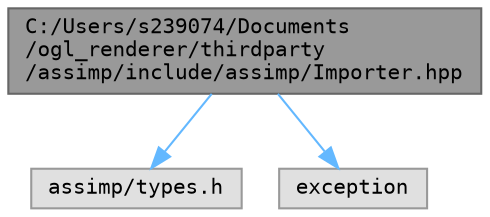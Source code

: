 digraph "C:/Users/s239074/Documents/ogl_renderer/thirdparty/assimp/include/assimp/Importer.hpp"
{
 // LATEX_PDF_SIZE
  bgcolor="transparent";
  edge [fontname=Terminal,fontsize=10,labelfontname=Helvetica,labelfontsize=10];
  node [fontname=Terminal,fontsize=10,shape=box,height=0.2,width=0.4];
  Node1 [label="C:/Users/s239074/Documents\l/ogl_renderer/thirdparty\l/assimp/include/assimp/Importer.hpp",height=0.2,width=0.4,color="gray40", fillcolor="grey60", style="filled", fontcolor="black",tooltip="Defines the C++-API to the Open Asset Import Library."];
  Node1 -> Node2 [color="steelblue1",style="solid"];
  Node2 [label="assimp/types.h",height=0.2,width=0.4,color="grey60", fillcolor="#E0E0E0", style="filled",tooltip=" "];
  Node1 -> Node3 [color="steelblue1",style="solid"];
  Node3 [label="exception",height=0.2,width=0.4,color="grey60", fillcolor="#E0E0E0", style="filled",tooltip=" "];
}
